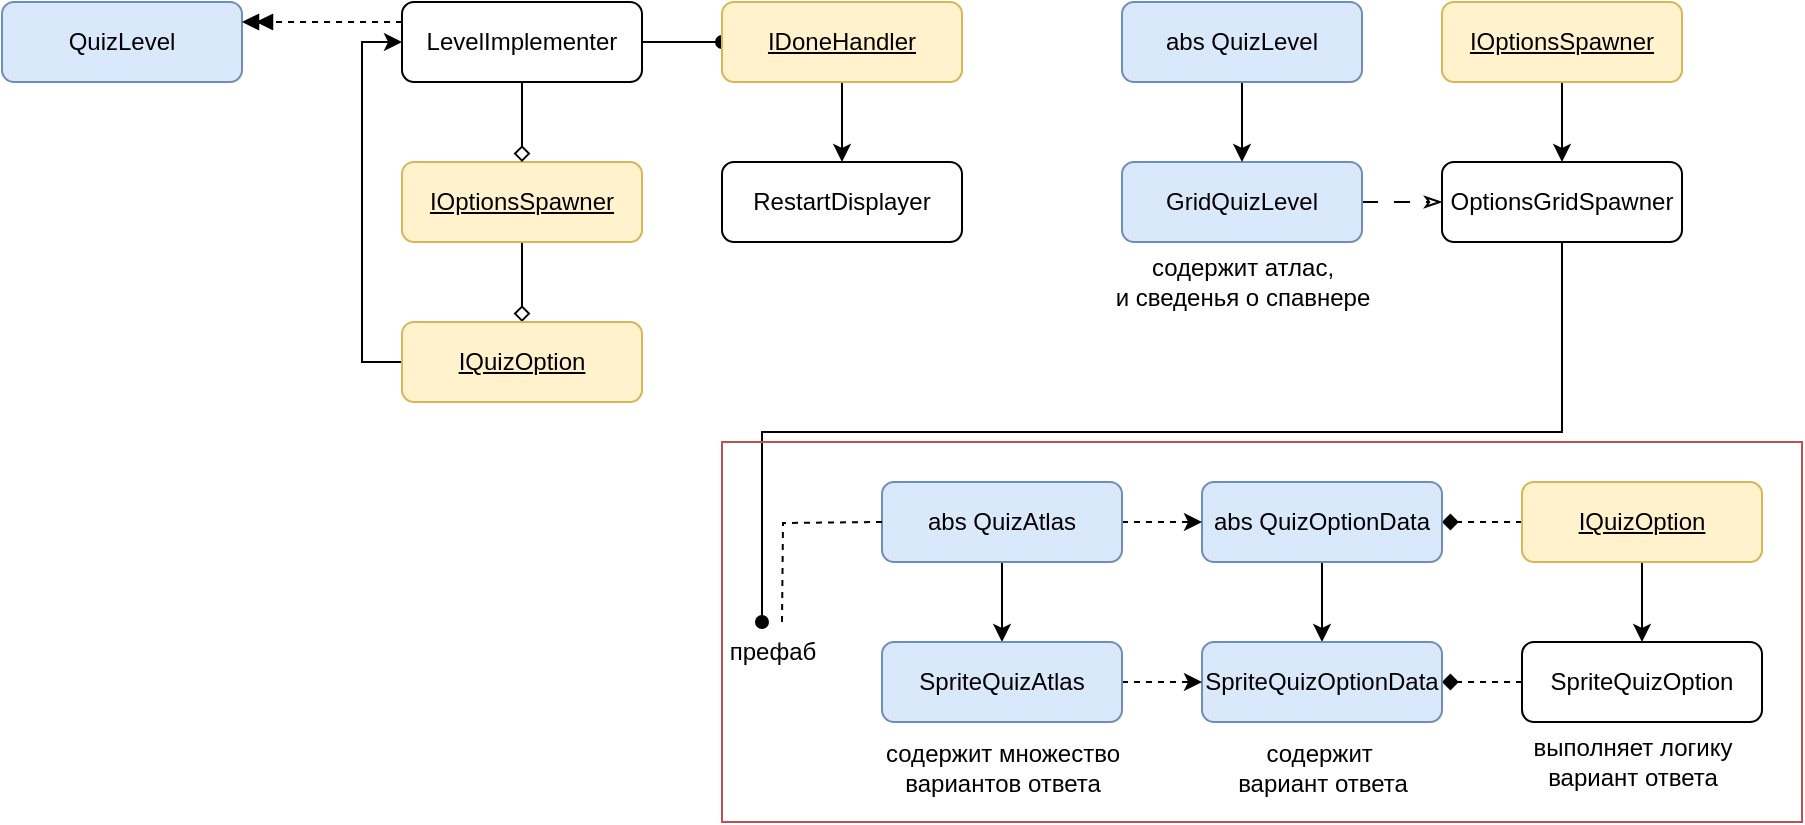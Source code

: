 <mxfile version="24.7.17">
  <diagram name="Page-1" id="_BWoHb4nHPVmjuBG8hv_">
    <mxGraphModel dx="1052" dy="918" grid="1" gridSize="10" guides="1" tooltips="1" connect="1" arrows="1" fold="1" page="0" pageScale="1" pageWidth="850" pageHeight="1100" math="0" shadow="0">
      <root>
        <mxCell id="0" />
        <mxCell id="1" parent="0" />
        <mxCell id="5aFKXmEqSY9mqiEFBayS-17" style="edgeStyle=orthogonalEdgeStyle;rounded=0;orthogonalLoop=1;jettySize=auto;html=1;exitX=0.5;exitY=1;exitDx=0;exitDy=0;entryX=0.5;entryY=0;entryDx=0;entryDy=0;dashed=1;" edge="1" parent="1" source="5aFKXmEqSY9mqiEFBayS-16">
          <mxGeometry relative="1" as="geometry">
            <mxPoint x="60" y="120" as="targetPoint" />
          </mxGeometry>
        </mxCell>
        <mxCell id="5aFKXmEqSY9mqiEFBayS-18" value="QuizLevel" style="rounded=1;whiteSpace=wrap;html=1;fillColor=#dae8fc;strokeColor=#6c8ebf;" vertex="1" parent="1">
          <mxGeometry y="-40" width="120" height="40" as="geometry" />
        </mxCell>
        <mxCell id="5aFKXmEqSY9mqiEFBayS-27" style="edgeStyle=orthogonalEdgeStyle;rounded=0;orthogonalLoop=1;jettySize=auto;html=1;exitX=0.5;exitY=1;exitDx=0;exitDy=0;entryX=0.5;entryY=0;entryDx=0;entryDy=0;endArrow=diamond;endFill=0;" edge="1" parent="1" source="5aFKXmEqSY9mqiEFBayS-21" target="5aFKXmEqSY9mqiEFBayS-25">
          <mxGeometry relative="1" as="geometry" />
        </mxCell>
        <mxCell id="5aFKXmEqSY9mqiEFBayS-21" value="IOptionsSpawner" style="rounded=1;whiteSpace=wrap;html=1;fontStyle=4;fillColor=#fff2cc;strokeColor=#d6b656;" vertex="1" parent="1">
          <mxGeometry x="200" y="40" width="120" height="40" as="geometry" />
        </mxCell>
        <mxCell id="5aFKXmEqSY9mqiEFBayS-31" style="edgeStyle=orthogonalEdgeStyle;rounded=0;orthogonalLoop=1;jettySize=auto;html=1;exitX=0;exitY=0.5;exitDx=0;exitDy=0;entryX=0;entryY=0.5;entryDx=0;entryDy=0;" edge="1" parent="1" source="5aFKXmEqSY9mqiEFBayS-25" target="5aFKXmEqSY9mqiEFBayS-24">
          <mxGeometry relative="1" as="geometry" />
        </mxCell>
        <mxCell id="5aFKXmEqSY9mqiEFBayS-30" style="edgeStyle=orthogonalEdgeStyle;rounded=0;orthogonalLoop=1;jettySize=auto;html=1;exitX=0.5;exitY=1;exitDx=0;exitDy=0;entryX=0.5;entryY=0;entryDx=0;entryDy=0;endArrow=diamond;endFill=0;" edge="1" parent="1" source="5aFKXmEqSY9mqiEFBayS-24" target="5aFKXmEqSY9mqiEFBayS-21">
          <mxGeometry relative="1" as="geometry" />
        </mxCell>
        <mxCell id="5aFKXmEqSY9mqiEFBayS-33" style="edgeStyle=orthogonalEdgeStyle;rounded=0;orthogonalLoop=1;jettySize=auto;html=1;exitX=0;exitY=0.25;exitDx=0;exitDy=0;entryX=1;entryY=0.25;entryDx=0;entryDy=0;dashed=1;endArrow=doubleBlock;endFill=1;" edge="1" parent="1" source="5aFKXmEqSY9mqiEFBayS-24" target="5aFKXmEqSY9mqiEFBayS-18">
          <mxGeometry relative="1" as="geometry" />
        </mxCell>
        <mxCell id="5aFKXmEqSY9mqiEFBayS-37" style="edgeStyle=orthogonalEdgeStyle;rounded=0;orthogonalLoop=1;jettySize=auto;html=1;exitX=1;exitY=0.5;exitDx=0;exitDy=0;entryX=0;entryY=0.5;entryDx=0;entryDy=0;endArrow=oval;endFill=1;" edge="1" parent="1" source="5aFKXmEqSY9mqiEFBayS-24">
          <mxGeometry relative="1" as="geometry">
            <mxPoint x="360" y="-20" as="targetPoint" />
          </mxGeometry>
        </mxCell>
        <mxCell id="5aFKXmEqSY9mqiEFBayS-24" value="LevelImplementer" style="rounded=1;whiteSpace=wrap;html=1;" vertex="1" parent="1">
          <mxGeometry x="200" y="-40" width="120" height="40" as="geometry" />
        </mxCell>
        <mxCell id="5aFKXmEqSY9mqiEFBayS-25" value="IQuizOption" style="rounded=1;whiteSpace=wrap;html=1;fontStyle=4;fillColor=#fff2cc;strokeColor=#d6b656;" vertex="1" parent="1">
          <mxGeometry x="200" y="120" width="120" height="40" as="geometry" />
        </mxCell>
        <mxCell id="5aFKXmEqSY9mqiEFBayS-70" style="edgeStyle=orthogonalEdgeStyle;rounded=0;orthogonalLoop=1;jettySize=auto;html=1;exitX=0.5;exitY=1;exitDx=0;exitDy=0;endArrow=oval;endFill=1;" edge="1" parent="1" source="5aFKXmEqSY9mqiEFBayS-38" target="5aFKXmEqSY9mqiEFBayS-69">
          <mxGeometry relative="1" as="geometry">
            <Array as="points">
              <mxPoint x="780" y="175" />
              <mxPoint x="380" y="175" />
            </Array>
          </mxGeometry>
        </mxCell>
        <mxCell id="5aFKXmEqSY9mqiEFBayS-38" value="OptionsGridSpawner" style="rounded=1;whiteSpace=wrap;html=1;" vertex="1" parent="1">
          <mxGeometry x="720" y="40" width="120" height="40" as="geometry" />
        </mxCell>
        <mxCell id="5aFKXmEqSY9mqiEFBayS-42" style="edgeStyle=orthogonalEdgeStyle;rounded=0;orthogonalLoop=1;jettySize=auto;html=1;exitX=0.5;exitY=1;exitDx=0;exitDy=0;entryX=0.5;entryY=0;entryDx=0;entryDy=0;" edge="1" parent="1" source="5aFKXmEqSY9mqiEFBayS-41" target="5aFKXmEqSY9mqiEFBayS-38">
          <mxGeometry relative="1" as="geometry" />
        </mxCell>
        <mxCell id="5aFKXmEqSY9mqiEFBayS-41" value="IOptionsSpawner" style="rounded=1;whiteSpace=wrap;html=1;fontStyle=4;fillColor=#fff2cc;strokeColor=#d6b656;" vertex="1" parent="1">
          <mxGeometry x="720" y="-40" width="120" height="40" as="geometry" />
        </mxCell>
        <mxCell id="5aFKXmEqSY9mqiEFBayS-62" style="edgeStyle=orthogonalEdgeStyle;rounded=0;orthogonalLoop=1;jettySize=auto;html=1;exitX=0;exitY=0.5;exitDx=0;exitDy=0;entryX=1;entryY=0.5;entryDx=0;entryDy=0;dashed=1;endArrow=diamond;endFill=1;" edge="1" parent="1" source="5aFKXmEqSY9mqiEFBayS-43" target="5aFKXmEqSY9mqiEFBayS-55">
          <mxGeometry relative="1" as="geometry" />
        </mxCell>
        <mxCell id="5aFKXmEqSY9mqiEFBayS-43" value="SpriteQuizOption" style="rounded=1;whiteSpace=wrap;html=1;" vertex="1" parent="1">
          <mxGeometry x="760" y="280" width="120" height="40" as="geometry" />
        </mxCell>
        <mxCell id="5aFKXmEqSY9mqiEFBayS-46" style="edgeStyle=orthogonalEdgeStyle;rounded=0;orthogonalLoop=1;jettySize=auto;html=1;exitX=0.5;exitY=1;exitDx=0;exitDy=0;entryX=0.5;entryY=0;entryDx=0;entryDy=0;" edge="1" parent="1" source="5aFKXmEqSY9mqiEFBayS-44" target="5aFKXmEqSY9mqiEFBayS-43">
          <mxGeometry relative="1" as="geometry" />
        </mxCell>
        <mxCell id="5aFKXmEqSY9mqiEFBayS-61" style="edgeStyle=orthogonalEdgeStyle;rounded=0;orthogonalLoop=1;jettySize=auto;html=1;exitX=0;exitY=0.5;exitDx=0;exitDy=0;entryX=1;entryY=0.5;entryDx=0;entryDy=0;dashed=1;endArrow=diamond;endFill=1;" edge="1" parent="1" source="5aFKXmEqSY9mqiEFBayS-44" target="5aFKXmEqSY9mqiEFBayS-50">
          <mxGeometry relative="1" as="geometry" />
        </mxCell>
        <mxCell id="5aFKXmEqSY9mqiEFBayS-44" value="IQuizOption" style="rounded=1;whiteSpace=wrap;html=1;fontStyle=4;fillColor=#fff2cc;strokeColor=#d6b656;" vertex="1" parent="1">
          <mxGeometry x="760" y="200" width="120" height="40" as="geometry" />
        </mxCell>
        <mxCell id="5aFKXmEqSY9mqiEFBayS-53" style="edgeStyle=orthogonalEdgeStyle;rounded=0;orthogonalLoop=1;jettySize=auto;html=1;exitX=1;exitY=0.5;exitDx=0;exitDy=0;entryX=0;entryY=0.5;entryDx=0;entryDy=0;dashed=1;dashPattern=8 8;endArrow=classicThin;endFill=0;" edge="1" parent="1" source="5aFKXmEqSY9mqiEFBayS-47" target="5aFKXmEqSY9mqiEFBayS-38">
          <mxGeometry relative="1" as="geometry" />
        </mxCell>
        <mxCell id="5aFKXmEqSY9mqiEFBayS-47" value="GridQuizLevel" style="rounded=1;whiteSpace=wrap;html=1;fillColor=#dae8fc;strokeColor=#6c8ebf;" vertex="1" parent="1">
          <mxGeometry x="560" y="40" width="120" height="40" as="geometry" />
        </mxCell>
        <mxCell id="5aFKXmEqSY9mqiEFBayS-49" style="edgeStyle=orthogonalEdgeStyle;rounded=0;orthogonalLoop=1;jettySize=auto;html=1;exitX=0.5;exitY=1;exitDx=0;exitDy=0;entryX=0.5;entryY=0;entryDx=0;entryDy=0;" edge="1" parent="1" source="5aFKXmEqSY9mqiEFBayS-48" target="5aFKXmEqSY9mqiEFBayS-47">
          <mxGeometry relative="1" as="geometry" />
        </mxCell>
        <mxCell id="5aFKXmEqSY9mqiEFBayS-48" value="abs QuizLevel" style="rounded=1;whiteSpace=wrap;html=1;fillColor=#dae8fc;strokeColor=#6c8ebf;" vertex="1" parent="1">
          <mxGeometry x="560" y="-40" width="120" height="40" as="geometry" />
        </mxCell>
        <mxCell id="5aFKXmEqSY9mqiEFBayS-56" style="edgeStyle=orthogonalEdgeStyle;rounded=0;orthogonalLoop=1;jettySize=auto;html=1;exitX=0.5;exitY=1;exitDx=0;exitDy=0;entryX=0.5;entryY=0;entryDx=0;entryDy=0;" edge="1" parent="1" source="5aFKXmEqSY9mqiEFBayS-50" target="5aFKXmEqSY9mqiEFBayS-55">
          <mxGeometry relative="1" as="geometry" />
        </mxCell>
        <mxCell id="5aFKXmEqSY9mqiEFBayS-50" value="abs&amp;nbsp;QuizOptionData" style="rounded=1;whiteSpace=wrap;html=1;fillColor=#dae8fc;strokeColor=#6c8ebf;" vertex="1" parent="1">
          <mxGeometry x="600" y="200" width="120" height="40" as="geometry" />
        </mxCell>
        <mxCell id="5aFKXmEqSY9mqiEFBayS-58" style="edgeStyle=orthogonalEdgeStyle;rounded=0;orthogonalLoop=1;jettySize=auto;html=1;exitX=0.5;exitY=1;exitDx=0;exitDy=0;entryX=0.5;entryY=0;entryDx=0;entryDy=0;" edge="1" parent="1" source="5aFKXmEqSY9mqiEFBayS-51" target="5aFKXmEqSY9mqiEFBayS-57">
          <mxGeometry relative="1" as="geometry" />
        </mxCell>
        <mxCell id="5aFKXmEqSY9mqiEFBayS-60" style="edgeStyle=orthogonalEdgeStyle;rounded=0;orthogonalLoop=1;jettySize=auto;html=1;exitX=1;exitY=0.5;exitDx=0;exitDy=0;entryX=0;entryY=0.5;entryDx=0;entryDy=0;dashed=1;" edge="1" parent="1" source="5aFKXmEqSY9mqiEFBayS-51" target="5aFKXmEqSY9mqiEFBayS-50">
          <mxGeometry relative="1" as="geometry" />
        </mxCell>
        <mxCell id="5aFKXmEqSY9mqiEFBayS-51" value="abs&amp;nbsp;QuizAtlas" style="rounded=1;whiteSpace=wrap;html=1;fillColor=#dae8fc;strokeColor=#6c8ebf;" vertex="1" parent="1">
          <mxGeometry x="440" y="200" width="120" height="40" as="geometry" />
        </mxCell>
        <mxCell id="5aFKXmEqSY9mqiEFBayS-55" value="SpriteQuizOptionData" style="rounded=1;whiteSpace=wrap;html=1;fillColor=#dae8fc;strokeColor=#6c8ebf;" vertex="1" parent="1">
          <mxGeometry x="600" y="280" width="120" height="40" as="geometry" />
        </mxCell>
        <mxCell id="5aFKXmEqSY9mqiEFBayS-59" style="edgeStyle=orthogonalEdgeStyle;rounded=0;orthogonalLoop=1;jettySize=auto;html=1;exitX=1;exitY=0.5;exitDx=0;exitDy=0;entryX=0;entryY=0.5;entryDx=0;entryDy=0;dashed=1;" edge="1" parent="1" source="5aFKXmEqSY9mqiEFBayS-57" target="5aFKXmEqSY9mqiEFBayS-55">
          <mxGeometry relative="1" as="geometry" />
        </mxCell>
        <mxCell id="5aFKXmEqSY9mqiEFBayS-68" style="edgeStyle=orthogonalEdgeStyle;rounded=0;orthogonalLoop=1;jettySize=auto;html=1;exitX=0;exitY=0.5;exitDx=0;exitDy=0;dashed=1;endArrow=none;endFill=0;" edge="1" parent="1">
          <mxGeometry relative="1" as="geometry">
            <mxPoint x="390" y="270" as="targetPoint" />
            <mxPoint x="440.0" y="220" as="sourcePoint" />
          </mxGeometry>
        </mxCell>
        <mxCell id="5aFKXmEqSY9mqiEFBayS-57" value="SpriteQuizAtlas" style="rounded=1;whiteSpace=wrap;html=1;fillColor=#dae8fc;strokeColor=#6c8ebf;" vertex="1" parent="1">
          <mxGeometry x="440" y="280" width="120" height="40" as="geometry" />
        </mxCell>
        <mxCell id="5aFKXmEqSY9mqiEFBayS-64" value="содержит множество&lt;div&gt;вариантов ответа&lt;/div&gt;" style="text;html=1;align=center;verticalAlign=middle;resizable=0;points=[];autosize=1;strokeColor=none;fillColor=none;" vertex="1" parent="1">
          <mxGeometry x="430" y="323" width="140" height="40" as="geometry" />
        </mxCell>
        <mxCell id="5aFKXmEqSY9mqiEFBayS-65" value="содержит&amp;nbsp;&lt;div&gt;вариант ответа&lt;/div&gt;" style="text;html=1;align=center;verticalAlign=middle;resizable=0;points=[];autosize=1;strokeColor=none;fillColor=none;" vertex="1" parent="1">
          <mxGeometry x="605" y="323" width="110" height="40" as="geometry" />
        </mxCell>
        <mxCell id="5aFKXmEqSY9mqiEFBayS-66" value="выполняет логику&lt;div&gt;вариант ответа&lt;/div&gt;" style="text;html=1;align=center;verticalAlign=middle;resizable=0;points=[];autosize=1;strokeColor=none;fillColor=none;" vertex="1" parent="1">
          <mxGeometry x="755" y="320" width="120" height="40" as="geometry" />
        </mxCell>
        <mxCell id="5aFKXmEqSY9mqiEFBayS-67" value="содержит атлас,&lt;div&gt;и сведенья о спавнере&lt;/div&gt;" style="text;html=1;align=center;verticalAlign=middle;resizable=0;points=[];autosize=1;strokeColor=none;fillColor=none;" vertex="1" parent="1">
          <mxGeometry x="545" y="80" width="150" height="40" as="geometry" />
        </mxCell>
        <mxCell id="5aFKXmEqSY9mqiEFBayS-69" value="префаб" style="text;html=1;align=center;verticalAlign=middle;resizable=0;points=[];autosize=1;strokeColor=none;fillColor=none;" vertex="1" parent="1">
          <mxGeometry x="350" y="270" width="70" height="30" as="geometry" />
        </mxCell>
        <mxCell id="5aFKXmEqSY9mqiEFBayS-71" value="RestartDisplayer" style="rounded=1;whiteSpace=wrap;html=1;" vertex="1" parent="1">
          <mxGeometry x="360" y="40" width="120" height="40" as="geometry" />
        </mxCell>
        <mxCell id="5aFKXmEqSY9mqiEFBayS-73" style="edgeStyle=orthogonalEdgeStyle;rounded=0;orthogonalLoop=1;jettySize=auto;html=1;exitX=0.5;exitY=1;exitDx=0;exitDy=0;entryX=0.5;entryY=0;entryDx=0;entryDy=0;" edge="1" parent="1" source="5aFKXmEqSY9mqiEFBayS-72" target="5aFKXmEqSY9mqiEFBayS-71">
          <mxGeometry relative="1" as="geometry" />
        </mxCell>
        <mxCell id="5aFKXmEqSY9mqiEFBayS-72" value="IDoneHandler" style="rounded=1;whiteSpace=wrap;html=1;fontStyle=4;fillColor=#fff2cc;strokeColor=#d6b656;" vertex="1" parent="1">
          <mxGeometry x="360" y="-40" width="120" height="40" as="geometry" />
        </mxCell>
        <mxCell id="5aFKXmEqSY9mqiEFBayS-74" value="" style="whiteSpace=wrap;html=1;fillColor=none;strokeColor=#b85450;" vertex="1" parent="1">
          <mxGeometry x="360" y="180" width="540" height="190" as="geometry" />
        </mxCell>
      </root>
    </mxGraphModel>
  </diagram>
</mxfile>
